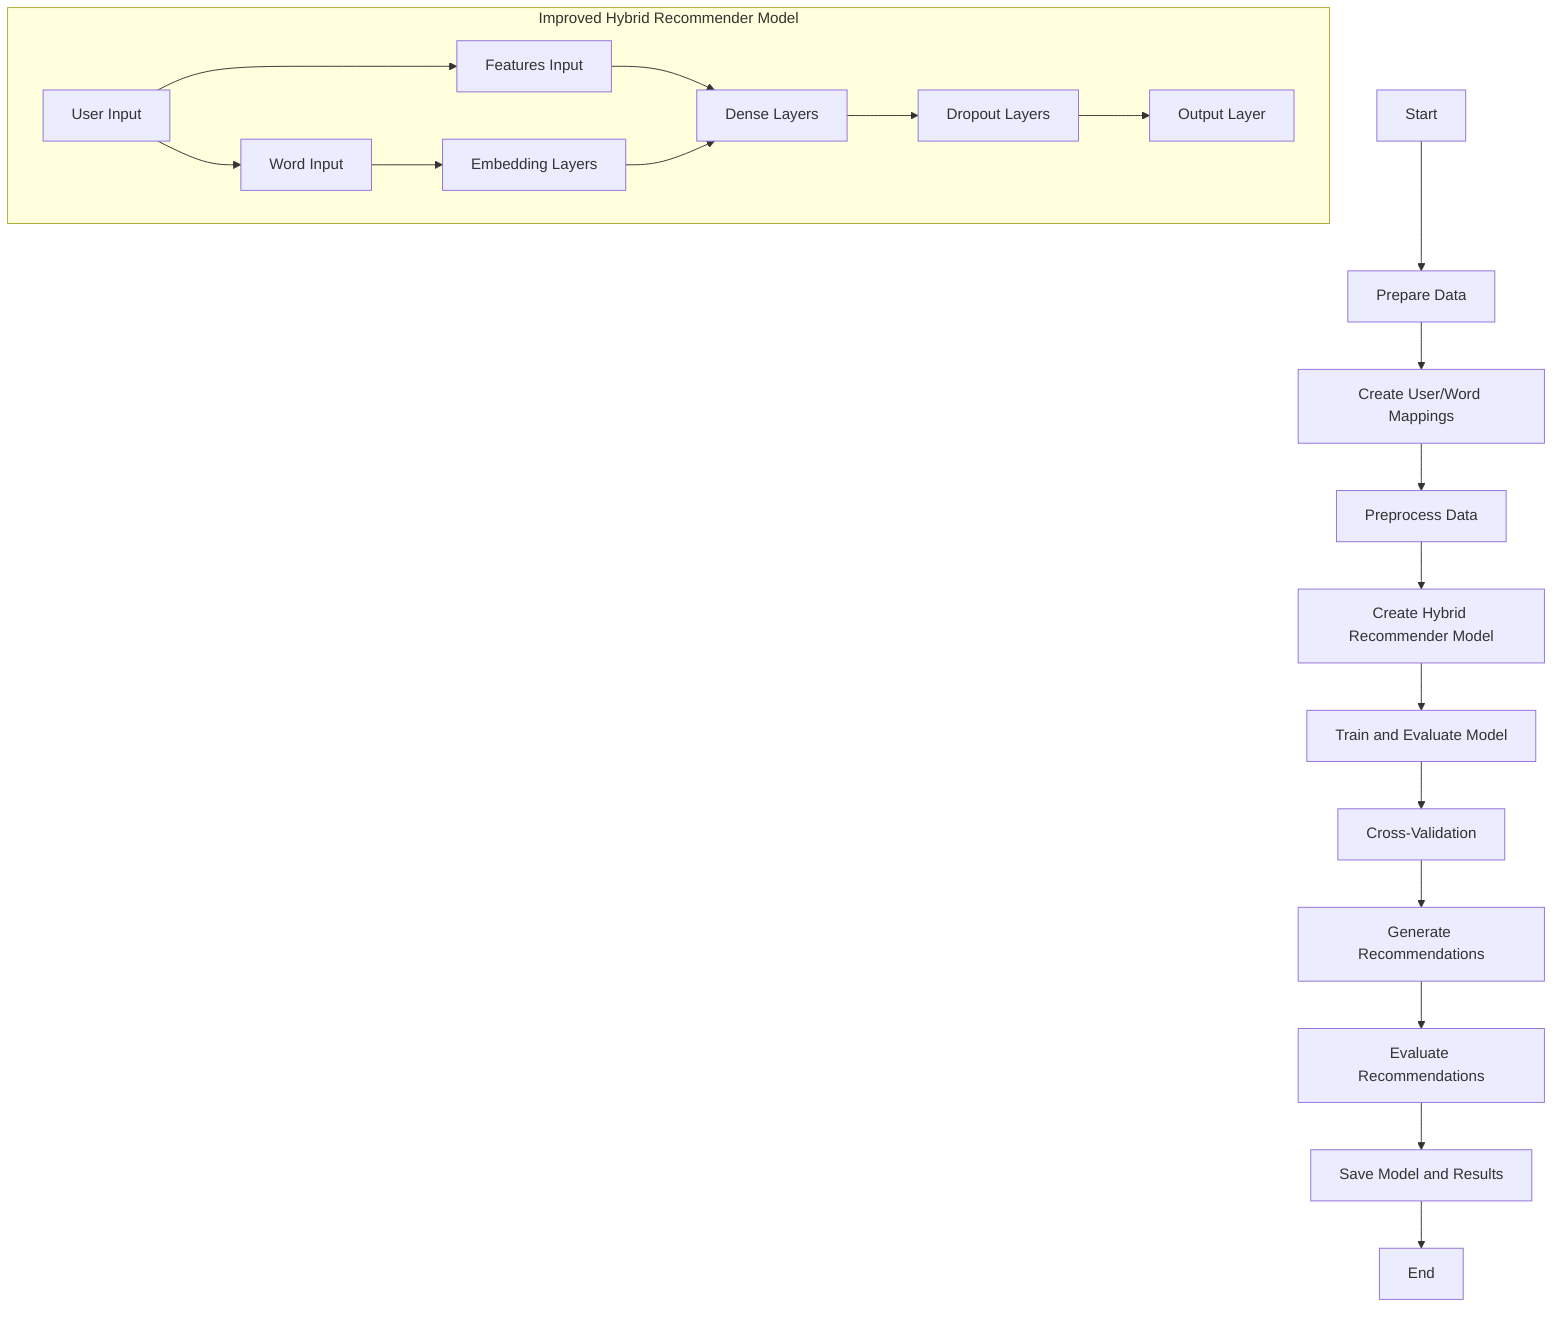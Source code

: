 graph TD
    A[Start] --> B[Prepare Data]
    B --> C[Create User/Word Mappings]
    C --> D[Preprocess Data]
    D --> E[Create Hybrid Recommender Model]
    E --> F[Train and Evaluate Model]
    F --> G[Cross-Validation]
    G --> H[Generate Recommendations]
    H --> I[Evaluate Recommendations]
    I --> J[Save Model and Results]
    J --> K[End]

    subgraph Improved Hybrid Recommender Model
        E1[User Input] --> E2[Word Input]
        E1 --> E3[Features Input]
        E2 --> E4[Embedding Layers]
        E3 --> E5[Dense Layers]
        E4 --> E5
        E5 --> E6[Dropout Layers]
        E6 --> E7[Output Layer]
    end